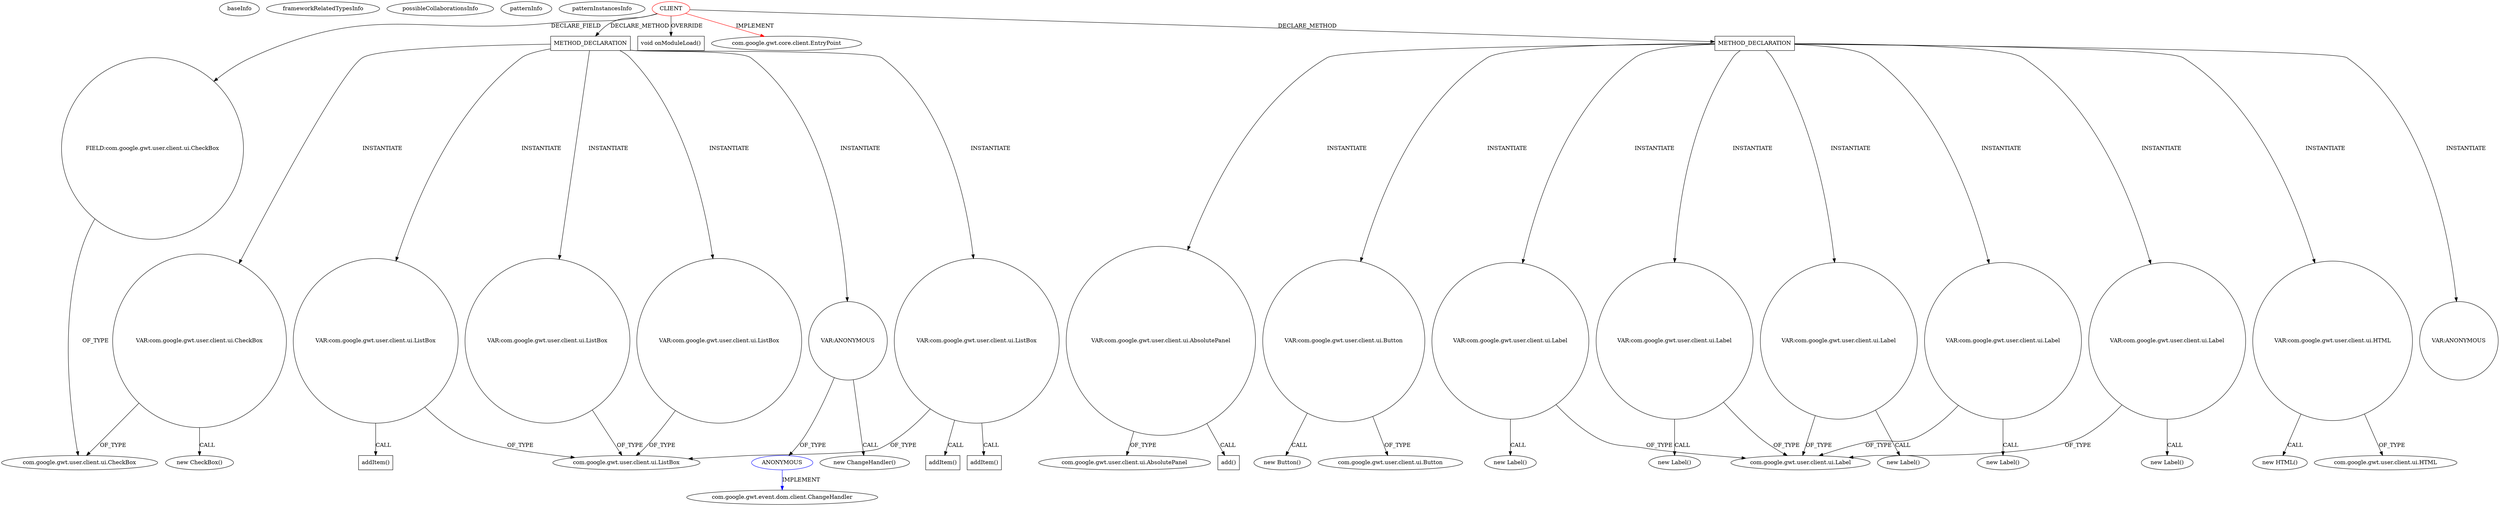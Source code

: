 digraph {
baseInfo[graphId=942,category="pattern",isAnonymous=false,possibleRelation=true]
frameworkRelatedTypesInfo[0="com.google.gwt.core.client.EntryPoint"]
possibleCollaborationsInfo[0="942~INSTANTIATION-CLIENT_METHOD_DECLARATION-~com.google.gwt.core.client.EntryPoint ~com.google.gwt.event.dom.client.ChangeHandler ~false~true"]
patternInfo[frequency=2.0,patternRootClient=0]
patternInstancesInfo[0="spydon-esiade~/spydon-esiade/esiade-master/src/net/esiade/client/Esiade.java~Esiade~4504",1="DeannaSurma-Census~/DeannaSurma-Census/Census-master/src/com/cs4302/census/client/Census.java~Census~109"]
441[label="new CheckBox()",vertexType="CONSTRUCTOR_CALL",isFrameworkType=false]
442[label="VAR:com.google.gwt.user.client.ui.CheckBox",vertexType="VARIABLE_EXPRESION",isFrameworkType=false,shape=circle]
178[label="METHOD_DECLARATION",vertexType="CLIENT_METHOD_DECLARATION",isFrameworkType=false,shape=box]
0[label="CLIENT",vertexType="ROOT_CLIENT_CLASS_DECLARATION",isFrameworkType=false,color=red]
4[label="FIELD:com.google.gwt.user.client.ui.CheckBox",vertexType="FIELD_DECLARATION",isFrameworkType=false,shape=circle]
64[label="void onModuleLoad()",vertexType="OVERRIDING_METHOD_DECLARATION",isFrameworkType=false,shape=box]
3[label="com.google.gwt.user.client.ui.CheckBox",vertexType="FRAMEWORK_CLASS_TYPE",isFrameworkType=false]
1[label="com.google.gwt.core.client.EntryPoint",vertexType="FRAMEWORK_INTERFACE_TYPE",isFrameworkType=false]
354[label="VAR:ANONYMOUS",vertexType="VARIABLE_EXPRESION",isFrameworkType=false,shape=circle]
355[label="ANONYMOUS",vertexType="REFERENCE_ANONYMOUS_DECLARATION",isFrameworkType=false,color=blue]
353[label="new ChangeHandler()",vertexType="CONSTRUCTOR_CALL",isFrameworkType=false]
356[label="com.google.gwt.event.dom.client.ChangeHandler",vertexType="FRAMEWORK_INTERFACE_TYPE",isFrameworkType=false]
444[label="METHOD_DECLARATION",vertexType="CLIENT_METHOD_DECLARATION",isFrameworkType=false,shape=box]
595[label="VAR:com.google.gwt.user.client.ui.Label",vertexType="VARIABLE_EXPRESION",isFrameworkType=false,shape=circle]
453[label="com.google.gwt.user.client.ui.Label",vertexType="FRAMEWORK_CLASS_TYPE",isFrameworkType=false]
504[label="VAR:com.google.gwt.user.client.ui.Label",vertexType="VARIABLE_EXPRESION",isFrameworkType=false,shape=circle]
686[label="VAR:com.google.gwt.user.client.ui.Label",vertexType="VARIABLE_EXPRESION",isFrameworkType=false,shape=circle]
717[label="VAR:com.google.gwt.user.client.ui.Label",vertexType="VARIABLE_EXPRESION",isFrameworkType=false,shape=circle]
787[label="VAR:com.google.gwt.user.client.ui.Label",vertexType="VARIABLE_EXPRESION",isFrameworkType=false,shape=circle]
836[label="VAR:com.google.gwt.user.client.ui.HTML",vertexType="VARIABLE_EXPRESION",isFrameworkType=false,shape=circle]
835[label="new HTML()",vertexType="CONSTRUCTOR_CALL",isFrameworkType=false]
827[label="VAR:ANONYMOUS",vertexType="VARIABLE_EXPRESION",isFrameworkType=false,shape=circle]
716[label="new Label()",vertexType="CONSTRUCTOR_CALL",isFrameworkType=false]
594[label="new Label()",vertexType="CONSTRUCTOR_CALL",isFrameworkType=false]
786[label="new Label()",vertexType="CONSTRUCTOR_CALL",isFrameworkType=false]
503[label="new Label()",vertexType="CONSTRUCTOR_CALL",isFrameworkType=false]
685[label="new Label()",vertexType="CONSTRUCTOR_CALL",isFrameworkType=false]
636[label="VAR:com.google.gwt.user.client.ui.AbsolutePanel",vertexType="VARIABLE_EXPRESION",isFrameworkType=false,shape=circle]
447[label="com.google.gwt.user.client.ui.AbsolutePanel",vertexType="FRAMEWORK_CLASS_TYPE",isFrameworkType=false]
637[label="add()",vertexType="INSIDE_CALL",isFrameworkType=false,shape=box]
821[label="VAR:com.google.gwt.user.client.ui.Button",vertexType="VARIABLE_EXPRESION",isFrameworkType=false,shape=circle]
820[label="new Button()",vertexType="CONSTRUCTOR_CALL",isFrameworkType=false]
837[label="com.google.gwt.user.client.ui.HTML",vertexType="FRAMEWORK_CLASS_TYPE",isFrameworkType=false]
15[label="com.google.gwt.user.client.ui.Button",vertexType="FRAMEWORK_CLASS_TYPE",isFrameworkType=false]
409[label="VAR:com.google.gwt.user.client.ui.ListBox",vertexType="VARIABLE_EXPRESION",isFrameworkType=false,shape=circle]
415[label="addItem()",vertexType="INSIDE_CALL",isFrameworkType=false,shape=box]
7[label="com.google.gwt.user.client.ui.ListBox",vertexType="FRAMEWORK_CLASS_TYPE",isFrameworkType=false]
407[label="VAR:com.google.gwt.user.client.ui.ListBox",vertexType="VARIABLE_EXPRESION",isFrameworkType=false,shape=circle]
410[label="addItem()",vertexType="INSIDE_CALL",isFrameworkType=false,shape=box]
419[label="VAR:com.google.gwt.user.client.ui.ListBox",vertexType="VARIABLE_EXPRESION",isFrameworkType=false,shape=circle]
425[label="addItem()",vertexType="INSIDE_CALL",isFrameworkType=false,shape=box]
344[label="VAR:com.google.gwt.user.client.ui.ListBox",vertexType="VARIABLE_EXPRESION",isFrameworkType=false,shape=circle]
717->716[label="CALL"]
178->344[label="INSTANTIATE"]
442->3[label="OF_TYPE"]
355->356[label="IMPLEMENT",color=blue]
0->64[label="OVERRIDE"]
821->15[label="OF_TYPE"]
178->354[label="INSTANTIATE"]
836->837[label="OF_TYPE"]
419->7[label="OF_TYPE"]
4->3[label="OF_TYPE"]
0->4[label="DECLARE_FIELD"]
409->7[label="OF_TYPE"]
504->453[label="OF_TYPE"]
444->686[label="INSTANTIATE"]
409->415[label="CALL"]
442->441[label="CALL"]
354->353[label="CALL"]
595->594[label="CALL"]
444->836[label="INSTANTIATE"]
444->787[label="INSTANTIATE"]
419->425[label="CALL"]
178->442[label="INSTANTIATE"]
444->504[label="INSTANTIATE"]
0->1[label="IMPLEMENT",color=red]
787->786[label="CALL"]
178->419[label="INSTANTIATE"]
444->717[label="INSTANTIATE"]
354->355[label="OF_TYPE"]
0->178[label="DECLARE_METHOD"]
444->827[label="INSTANTIATE"]
717->453[label="OF_TYPE"]
178->409[label="INSTANTIATE"]
636->447[label="OF_TYPE"]
686->685[label="CALL"]
787->453[label="OF_TYPE"]
0->444[label="DECLARE_METHOD"]
444->595[label="INSTANTIATE"]
636->637[label="CALL"]
444->636[label="INSTANTIATE"]
407->7[label="OF_TYPE"]
504->503[label="CALL"]
178->407[label="INSTANTIATE"]
444->821[label="INSTANTIATE"]
821->820[label="CALL"]
409->410[label="CALL"]
836->835[label="CALL"]
686->453[label="OF_TYPE"]
344->7[label="OF_TYPE"]
595->453[label="OF_TYPE"]
}
